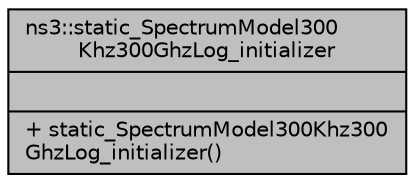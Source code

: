 digraph "ns3::static_SpectrumModel300Khz300GhzLog_initializer"
{
  edge [fontname="Helvetica",fontsize="10",labelfontname="Helvetica",labelfontsize="10"];
  node [fontname="Helvetica",fontsize="10",shape=record];
  Node1 [label="{ns3::static_SpectrumModel300\lKhz300GhzLog_initializer\n||+ static_SpectrumModel300Khz300\lGhzLog_initializer()\l}",height=0.2,width=0.4,color="black", fillcolor="grey75", style="filled", fontcolor="black"];
}
